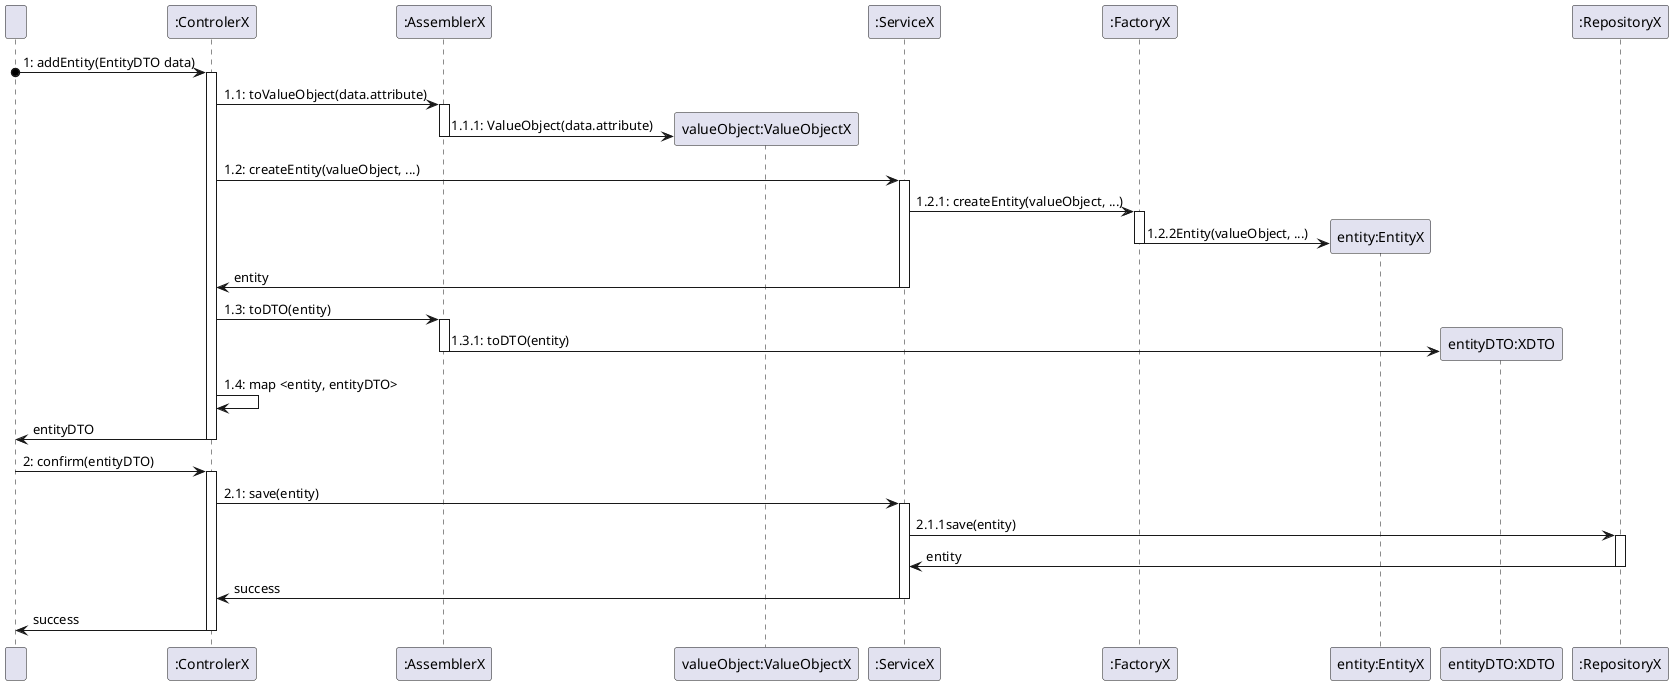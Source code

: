@startuml
participant "  " as User
participant ":ControlerX" as Controller
participant ":AssemblerX" as Assembler
participant "valueObject:ValueObjectX" as ValueObject
participant ":ServiceX" as Service
participant ":FactoryX" as Factory
participant "entity:EntityX" as Entity
participant "entityDTO:XDTO" as XDTO
participant ":RepositoryX" as Repository


User o-> Controller: 1: addEntity(EntityDTO data)
activate Controller
Controller -> Assembler: 1.1: toValueObject(data.attribute)
activate Assembler
create ValueObject
Assembler -> ValueObject: 1.1.1: ValueObject(data.attribute)
deactivate Assembler
Controller -> Service: 1.2: createEntity(valueObject, ...)
activate Service
Service -> Factory: 1.2.1: createEntity(valueObject, ...)
activate Factory
create Entity
Factory -> Entity: 1.2.2Entity(valueObject, ...)
deactivate Factory
Service -> Controller: entity
deactivate Service
Controller -> Assembler: 1.3: toDTO(entity)
activate Assembler
create XDTO
Assembler -> XDTO: 1.3.1: toDTO(entity)
deactivate Assembler

Controller -> Controller: 1.4: map <entity, entityDTO>
Controller -> User: entityDTO
deactivate Controller
User -> Controller: 2: confirm(entityDTO)
activate Controller
Controller -> Service: 2.1: save(entity)
activate Service
Service -> Repository: 2.1.1save(entity)
activate Repository
Repository -> Service: entity
deactivate Repository
Service -> Controller: success
deactivate Service
Controller -> User: success
deactivate Controller

@enduml